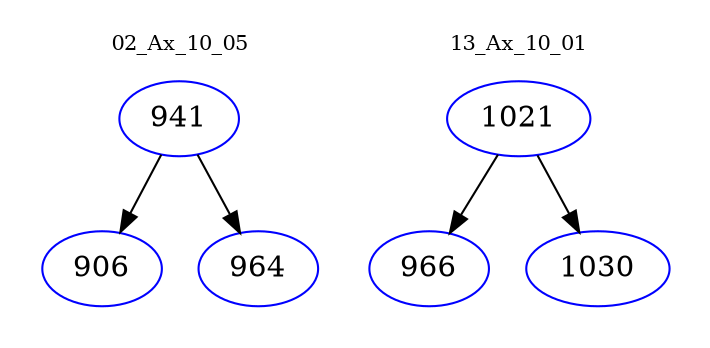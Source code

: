 digraph{
subgraph cluster_0 {
color = white
label = "02_Ax_10_05";
fontsize=10;
T0_941 [label="941", color="blue"]
T0_941 -> T0_906 [color="black"]
T0_906 [label="906", color="blue"]
T0_941 -> T0_964 [color="black"]
T0_964 [label="964", color="blue"]
}
subgraph cluster_1 {
color = white
label = "13_Ax_10_01";
fontsize=10;
T1_1021 [label="1021", color="blue"]
T1_1021 -> T1_966 [color="black"]
T1_966 [label="966", color="blue"]
T1_1021 -> T1_1030 [color="black"]
T1_1030 [label="1030", color="blue"]
}
}
